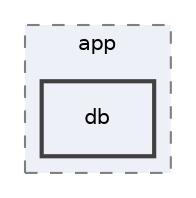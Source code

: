 digraph "/sam/repos/open-source/fmtm/src/backend/app/db"
{
 // LATEX_PDF_SIZE
  edge [fontname="Helvetica",fontsize="10",labelfontname="Helvetica",labelfontsize="10"];
  node [fontname="Helvetica",fontsize="10",shape=record];
  compound=true
  subgraph clusterdir_83c7eb4aad812b981700cf0adce5b6de {
    graph [ bgcolor="#edf0f7", pencolor="grey50", style="filled,dashed,", label="app", fontname="Helvetica", fontsize="10", URL="dir_83c7eb4aad812b981700cf0adce5b6de.html"]
  dir_db2587956e68707a43f40b3bd1987629 [shape=box, label="db", style="filled,bold,", fillcolor="#edf0f7", color="grey25", URL="dir_db2587956e68707a43f40b3bd1987629.html"];
  }
}

